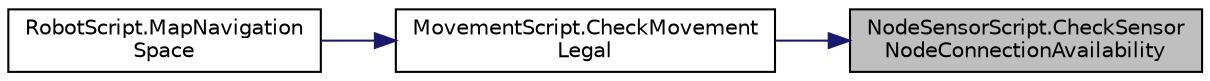 digraph "NodeSensorScript.CheckSensorNodeConnectionAvailability"
{
 // LATEX_PDF_SIZE
  edge [fontname="Helvetica",fontsize="10",labelfontname="Helvetica",labelfontsize="10"];
  node [fontname="Helvetica",fontsize="10",shape=record];
  rankdir="RL";
  Node1 [label="NodeSensorScript.CheckSensor\lNodeConnectionAvailability",height=0.2,width=0.4,color="black", fillcolor="grey75", style="filled", fontcolor="black",tooltip=" "];
  Node1 -> Node2 [dir="back",color="midnightblue",fontsize="10",style="solid",fontname="Helvetica"];
  Node2 [label="MovementScript.CheckMovement\lLegal",height=0.2,width=0.4,color="black", fillcolor="white", style="filled",URL="$class_movement_script.html#aa9e6f0a3197567f5645e367c6b9a2367",tooltip=" "];
  Node2 -> Node3 [dir="back",color="midnightblue",fontsize="10",style="solid",fontname="Helvetica"];
  Node3 [label="RobotScript.MapNavigation\lSpace",height=0.2,width=0.4,color="black", fillcolor="white", style="filled",URL="$class_robot_script.html#a69de43a921043364a81d249ac2bee207",tooltip=" "];
}
